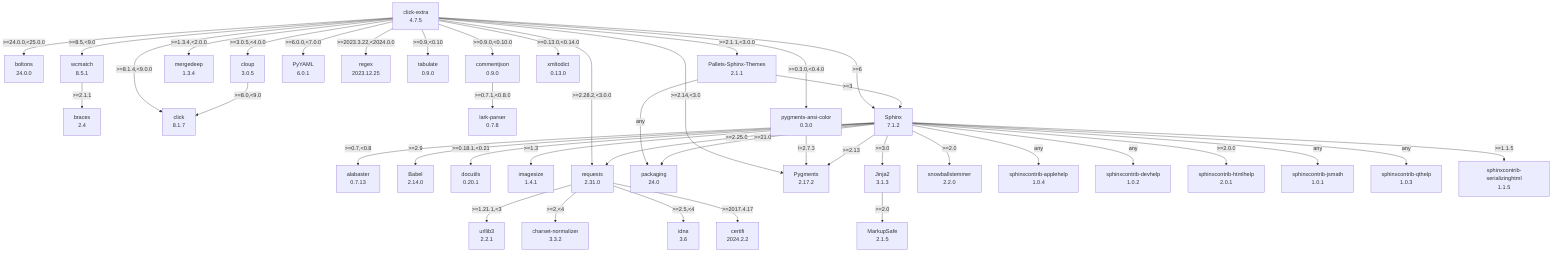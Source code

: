 flowchart TD
    classDef missing stroke-dasharray: 5
    alabaster["alabaster\n0.7.13"]
    babel["Babel\n2.14.0"]
    boltons["boltons\n24.0.0"]
    bracex["bracex\n2.4"]
    certifi["certifi\n2024.2.2"]
    charset-normalizer["charset-normalizer\n3.3.2"]
    click-extra["click-extra\n4.7.5"]
    click_0["click\n8.1.7"]
    cloup["cloup\n3.0.5"]
    commentjson["commentjson\n0.9.0"]
    docutils["docutils\n0.20.1"]
    idna["idna\n3.6"]
    imagesize["imagesize\n1.4.1"]
    jinja2["Jinja2\n3.1.3"]
    lark-parser["lark-parser\n0.7.8"]
    markupsafe["MarkupSafe\n2.1.5"]
    mergedeep["mergedeep\n1.3.4"]
    packaging["packaging\n24.0"]
    pallets-sphinx-themes["Pallets-Sphinx-Themes\n2.1.1"]
    pygments-ansi-color["pygments-ansi-color\n0.3.0"]
    pygments["Pygments\n2.17.2"]
    pyyaml["PyYAML\n6.0.1"]
    regex["regex\n2023.12.25"]
    requests["requests\n2.31.0"]
    snowballstemmer["snowballstemmer\n2.2.0"]
    sphinx["Sphinx\n7.1.2"]
    sphinxcontrib-applehelp["sphinxcontrib-applehelp\n1.0.4"]
    sphinxcontrib-devhelp["sphinxcontrib-devhelp\n1.0.2"]
    sphinxcontrib-htmlhelp["sphinxcontrib-htmlhelp\n2.0.1"]
    sphinxcontrib-jsmath["sphinxcontrib-jsmath\n1.0.1"]
    sphinxcontrib-qthelp["sphinxcontrib-qthelp\n1.0.3"]
    sphinxcontrib-serializinghtml["sphinxcontrib-serializinghtml\n1.1.5"]
    tabulate["tabulate\n0.9.0"]
    urllib3["urllib3\n2.2.1"]
    wcmatch["wcmatch\n8.5.1"]
    xmltodict["xmltodict\n0.13.0"]
    click-extra -- ">=0.13.0,<0.14.0" --> xmltodict
    click-extra -- ">=0.3.0,<0.4.0" --> pygments-ansi-color
    click-extra -- ">=0.9,<0.10" --> tabulate
    click-extra -- ">=0.9.0,<0.10.0" --> commentjson
    click-extra -- ">=1.3.4,<2.0.0" --> mergedeep
    click-extra -- ">=2.1.1,<3.0.0" --> pallets-sphinx-themes
    click-extra -- ">=2.14,<3.0" --> pygments
    click-extra -- ">=2.28.2,<3.0.0" --> requests
    click-extra -- ">=2023.3.22,<2024.0.0" --> regex
    click-extra -- ">=24.0.0,<25.0.0" --> boltons
    click-extra -- ">=3.0.5,<4.0.0" --> cloup
    click-extra -- ">=6" --> sphinx
    click-extra -- ">=6.0.0,<7.0.0" --> pyyaml
    click-extra -- ">=8.1.4,<9.0.0" --> click_0
    click-extra -- ">=8.5,<9.0" --> wcmatch
    cloup -- ">=8.0,<9.0" --> click_0
    commentjson -- ">=0.7.1,<0.8.0" --> lark-parser
    jinja2 -- ">=2.0" --> markupsafe
    pallets-sphinx-themes -- ">=3" --> sphinx
    pallets-sphinx-themes -- "any" --> packaging
    pygments-ansi-color -- "!=2.7.3" --> pygments
    requests -- ">=1.21.1,<3" --> urllib3
    requests -- ">=2,<4" --> charset-normalizer
    requests -- ">=2.5,<4" --> idna
    requests -- ">=2017.4.17" --> certifi
    sphinx -- ">=0.18.1,<0.21" --> docutils
    sphinx -- ">=0.7,<0.8" --> alabaster
    sphinx -- ">=1.1.5" --> sphinxcontrib-serializinghtml
    sphinx -- ">=1.3" --> imagesize
    sphinx -- ">=2.0" --> snowballstemmer
    sphinx -- ">=2.0.0" --> sphinxcontrib-htmlhelp
    sphinx -- ">=2.13" --> pygments
    sphinx -- ">=2.25.0" --> requests
    sphinx -- ">=2.9" --> babel
    sphinx -- ">=21.0" --> packaging
    sphinx -- ">=3.0" --> jinja2
    sphinx -- "any" --> sphinxcontrib-applehelp
    sphinx -- "any" --> sphinxcontrib-devhelp
    sphinx -- "any" --> sphinxcontrib-jsmath
    sphinx -- "any" --> sphinxcontrib-qthelp
    wcmatch -- ">=2.1.1" --> bracex
